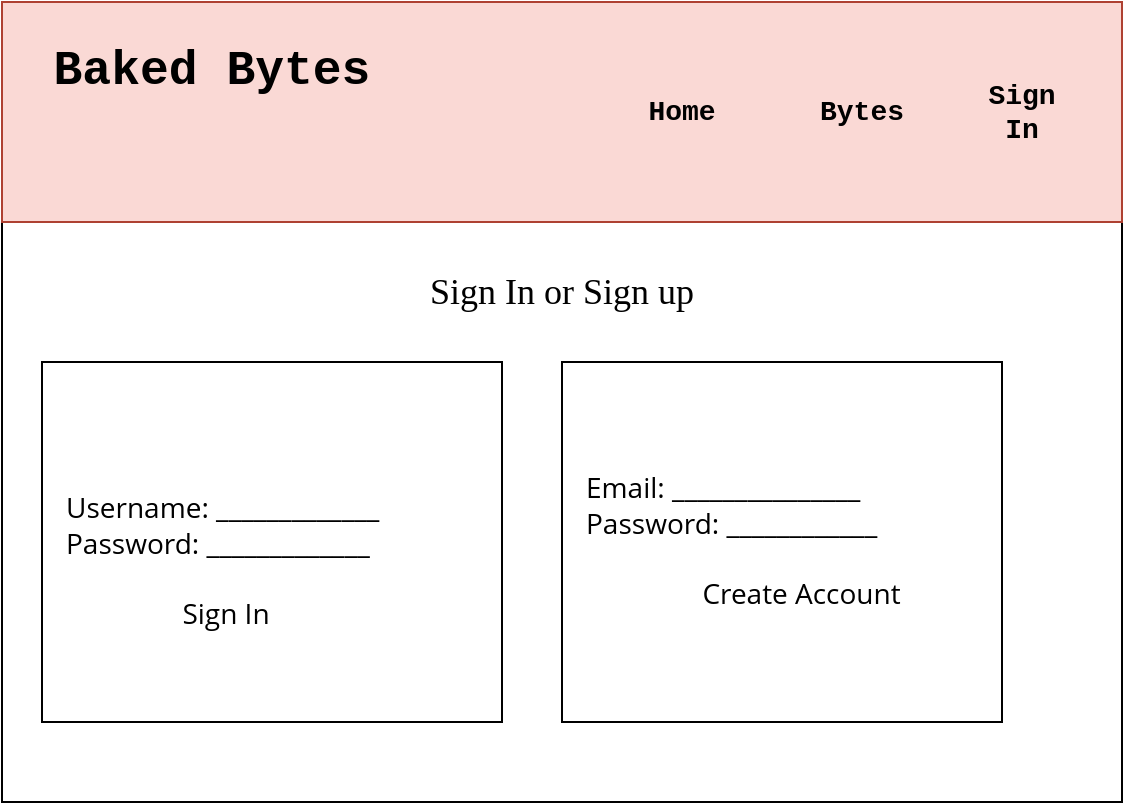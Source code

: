 <mxfile>
    <diagram id="uJJXZT5CF2raur-jAJBT" name="Page-1">
        <mxGraphModel dx="565" dy="414" grid="1" gridSize="10" guides="1" tooltips="1" connect="1" arrows="1" fold="1" page="1" pageScale="1" pageWidth="1200" pageHeight="1600" math="0" shadow="0">
            <root>
                <mxCell id="0"/>
                <mxCell id="1" parent="0"/>
                <mxCell id="2" value="" style="whiteSpace=wrap;html=1;" parent="1" vertex="1">
                    <mxGeometry x="40" y="40" width="560" height="400" as="geometry"/>
                </mxCell>
                <mxCell id="3" value="" style="whiteSpace=wrap;html=1;fontFamily=Courier New;fontSize=14;fillColor=#fad9d5;strokeColor=#ae4132;" parent="1" vertex="1">
                    <mxGeometry x="40" y="40" width="560" height="110" as="geometry"/>
                </mxCell>
                <mxCell id="4" value="&lt;font size=&quot;1&quot; face=&quot;Courier New&quot;&gt;&lt;b style=&quot;font-size: 24px;&quot;&gt;Baked Bytes&lt;/b&gt;&lt;/font&gt;" style="text;strokeColor=none;align=center;fillColor=none;html=1;verticalAlign=middle;whiteSpace=wrap;rounded=0;" parent="1" vertex="1">
                    <mxGeometry x="60" y="60" width="170" height="30" as="geometry"/>
                </mxCell>
                <mxCell id="5" value="&lt;font size=&quot;1&quot; face=&quot;Courier New&quot;&gt;&lt;b style=&quot;font-size: 14px;&quot;&gt;Home&lt;/b&gt;&lt;/font&gt;" style="text;strokeColor=none;align=center;fillColor=none;html=1;verticalAlign=middle;whiteSpace=wrap;rounded=0;" parent="1" vertex="1">
                    <mxGeometry x="350" y="80" width="60" height="30" as="geometry"/>
                </mxCell>
                <mxCell id="6" value="&lt;font size=&quot;1&quot; face=&quot;Courier New&quot;&gt;&lt;b style=&quot;font-size: 14px;&quot;&gt;Bytes&lt;/b&gt;&lt;/font&gt;" style="text;strokeColor=none;align=center;fillColor=none;html=1;verticalAlign=middle;whiteSpace=wrap;rounded=0;" parent="1" vertex="1">
                    <mxGeometry x="440" y="80" width="60" height="30" as="geometry"/>
                </mxCell>
                <mxCell id="7" value="&lt;font face=&quot;Courier New&quot;&gt;&lt;span style=&quot;font-size: 14px;&quot;&gt;&lt;b&gt;Sign In&lt;/b&gt;&lt;/span&gt;&lt;/font&gt;" style="text;strokeColor=none;align=center;fillColor=none;html=1;verticalAlign=middle;whiteSpace=wrap;rounded=0;" parent="1" vertex="1">
                    <mxGeometry x="520" y="80" width="60" height="30" as="geometry"/>
                </mxCell>
                <mxCell id="8" value="&lt;font face=&quot;Verdana&quot;&gt;&lt;span style=&quot;font-size: 18px;&quot;&gt;Sign In or Sign up&lt;/span&gt;&lt;/font&gt;" style="text;strokeColor=none;align=center;fillColor=none;html=1;verticalAlign=middle;whiteSpace=wrap;rounded=0;fontFamily=Courier New;fontSize=14;" parent="1" vertex="1">
                    <mxGeometry x="225" y="170" width="190" height="30" as="geometry"/>
                </mxCell>
                <mxCell id="10" value="&lt;span style=&quot;font-family: &amp;quot;Open Sans&amp;quot;, Arial, sans-serif; background-color: rgb(255, 255, 255);&quot;&gt;Email: _______________&lt;br&gt;Password: ____________&lt;br&gt;&lt;br&gt;&lt;span style=&quot;white-space: pre;&quot;&gt;&#9;&lt;/span&gt;&lt;span style=&quot;white-space: pre;&quot;&gt;&#9;&lt;/span&gt;Create Account&lt;br&gt;&lt;/span&gt;" style="text;strokeColor=none;align=left;fillColor=none;html=1;verticalAlign=middle;whiteSpace=wrap;rounded=0;fontFamily=Verdana;fontSize=14;" parent="1" vertex="1">
                    <mxGeometry x="330" y="210" width="230" height="200" as="geometry"/>
                </mxCell>
                <mxCell id="39" value="" style="whiteSpace=wrap;html=1;fontSize=18;fillColor=none;" parent="1" vertex="1">
                    <mxGeometry x="320" y="220" width="220" height="180" as="geometry"/>
                </mxCell>
                <mxCell id="37" value="" style="whiteSpace=wrap;html=1;fontSize=18;" parent="1" vertex="1">
                    <mxGeometry x="60" y="220" width="230" height="180" as="geometry"/>
                </mxCell>
                <mxCell id="22" value="&lt;span style=&quot;font-family: &amp;quot;Open Sans&amp;quot;, Arial, sans-serif; background-color: rgb(255, 255, 255);&quot;&gt;Username: _____________&lt;br&gt;Password: _____________&lt;br&gt;&lt;br&gt;&lt;span style=&quot;white-space: pre;&quot;&gt;&#9;&lt;/span&gt;&lt;span style=&quot;white-space: pre;&quot;&gt;&#9;&lt;/span&gt;Sign In&lt;br&gt;&lt;/span&gt;" style="text;strokeColor=none;align=left;fillColor=none;html=1;verticalAlign=middle;whiteSpace=wrap;rounded=0;fontFamily=Verdana;fontSize=14;" parent="1" vertex="1">
                    <mxGeometry x="70" y="220" width="230" height="200" as="geometry"/>
                </mxCell>
            </root>
        </mxGraphModel>
    </diagram>
</mxfile>